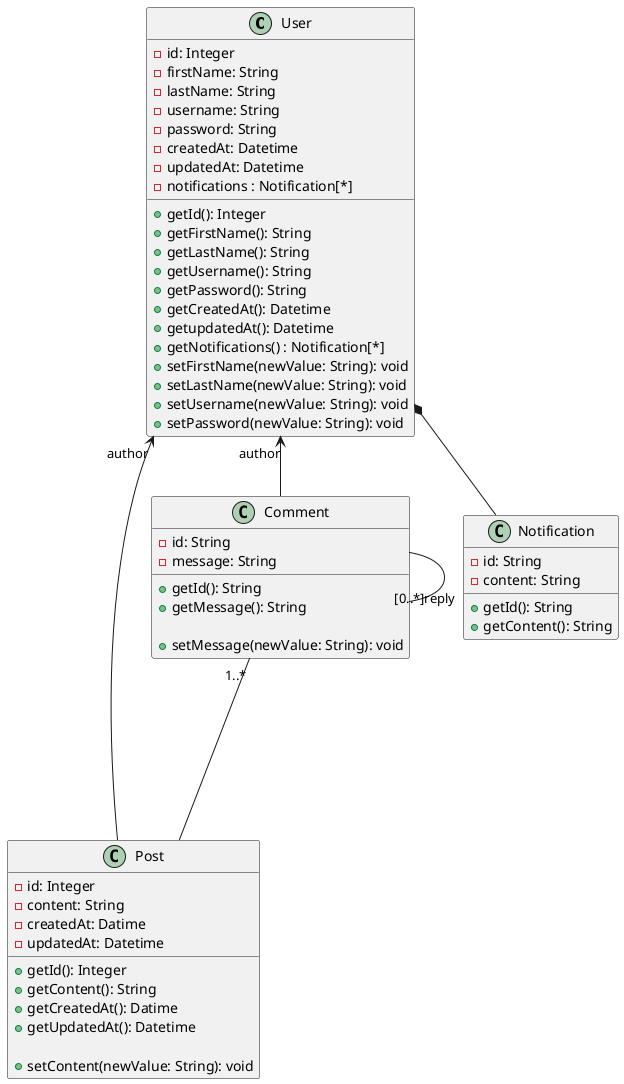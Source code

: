 @startuml

class User {
    - id: Integer
    - firstName: String
    - lastName: String
    - username: String
    - password: String
    - createdAt: Datetime
    - updatedAt: Datetime
    - notifications : Notification[*]

    + getId(): Integer
    + getFirstName(): String
    + getLastName(): String
    + getUsername(): String
    + getPassword(): String
    + getCreatedAt(): Datetime
    + getupdatedAt(): Datetime
    + getNotifications() : Notification[*]
    + setFirstName(newValue: String): void
    + setLastName(newValue: String): void
    + setUsername(newValue: String): void
    + setPassword(newValue: String): void

}

class Post {
    - id: Integer
    - content: String
    - createdAt: Datime
    - updatedAt: Datetime

    + getId(): Integer
    + getContent(): String
    + getCreatedAt(): Datime
    + getUpdatedAt(): Datetime

    + setContent(newValue: String): void
}

class Comment {
    - id: String
    - message: String

    + getId(): String
    + getMessage(): String

    + setMessage(newValue: String): void
}

class Notification {
    - id: String
    - content: String

    + getId(): String
    + getContent(): String
}

User "author"<--  Post
User "author"<--  Comment
Comment "1..*"---- Post
Comment -- "[0..*]reply" Comment

User *-- Notification

@enduml
